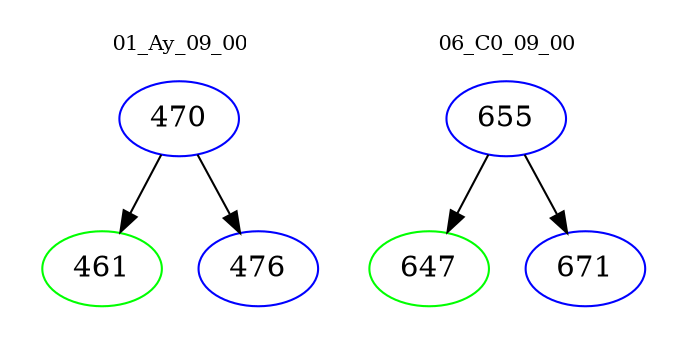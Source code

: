 digraph{
subgraph cluster_0 {
color = white
label = "01_Ay_09_00";
fontsize=10;
T0_470 [label="470", color="blue"]
T0_470 -> T0_461 [color="black"]
T0_461 [label="461", color="green"]
T0_470 -> T0_476 [color="black"]
T0_476 [label="476", color="blue"]
}
subgraph cluster_1 {
color = white
label = "06_C0_09_00";
fontsize=10;
T1_655 [label="655", color="blue"]
T1_655 -> T1_647 [color="black"]
T1_647 [label="647", color="green"]
T1_655 -> T1_671 [color="black"]
T1_671 [label="671", color="blue"]
}
}
